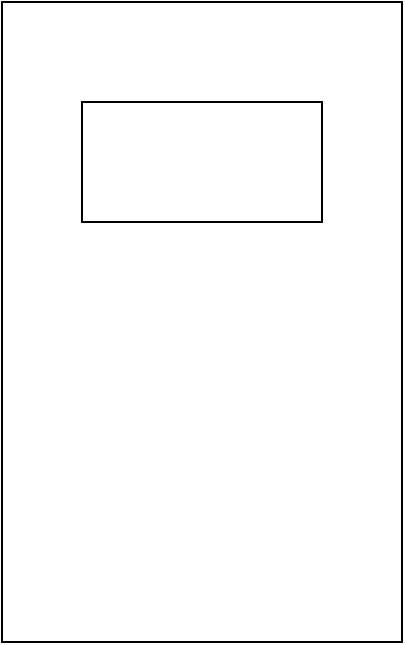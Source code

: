 <mxfile version="24.9.0">
  <diagram name="Page-1" id="8wZgJKjKrU__mTuU6S4J">
    <mxGraphModel dx="1120" dy="444" grid="1" gridSize="10" guides="1" tooltips="1" connect="1" arrows="1" fold="1" page="1" pageScale="1" pageWidth="850" pageHeight="1100" math="0" shadow="0">
      <root>
        <mxCell id="0" />
        <mxCell id="1" parent="0" />
        <mxCell id="8qEUcD1uiPGlTy2jwRuW-1" value="" style="rounded=0;whiteSpace=wrap;html=1;" vertex="1" parent="1">
          <mxGeometry x="280" y="240" width="200" height="320" as="geometry" />
        </mxCell>
        <mxCell id="8qEUcD1uiPGlTy2jwRuW-2" value="" style="rounded=0;whiteSpace=wrap;html=1;" vertex="1" parent="1">
          <mxGeometry x="320" y="290" width="120" height="60" as="geometry" />
        </mxCell>
      </root>
    </mxGraphModel>
  </diagram>
</mxfile>
